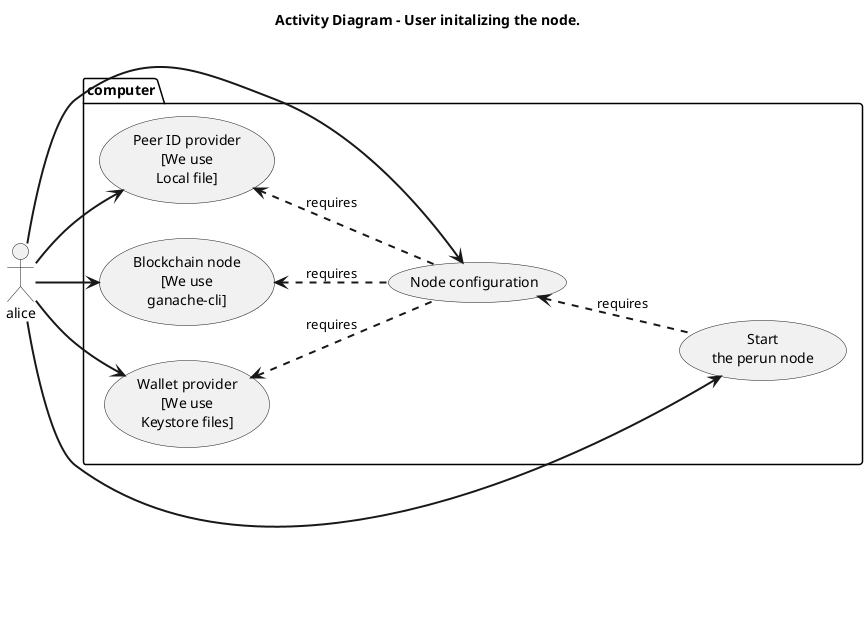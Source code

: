 @startuml act_node_init
Title Activity Diagram - User initalizing the node.

skinparam sequence {
    messageAlign center
    ArrowThickness 2
    BoxBorderColor Sienna
    BoxBackgroundColor SeaShell
    GroupBodyBackgroundColor transparent
    NoteTextAlignment center
    DefaultTextAlignment center
}

actor alice

left to right direction

package computer {
    (Blockchain node\n[We use\nganache-cli]) as prep_bc
    (Peer ID provider\n[We use\nLocal file]) as prov_cont
    (Wallet provider\n[We use\nKeystore files]) as prov_ks
    (Node configuration) as prov_cnf
    (Start\nthe perun node) as start_perun
}

prov_cnf .up.> prep_bc: requires
prov_cnf .up.> prov_cont: requires
prov_cnf .up.> prov_ks: requires
start_perun .up.> prov_cnf: requires

alice -right-> prep_bc
alice -down-> prov_cont
alice -down-> prov_cnf
alice -down-> prov_ks
alice -right-> start_perun

@enduml
